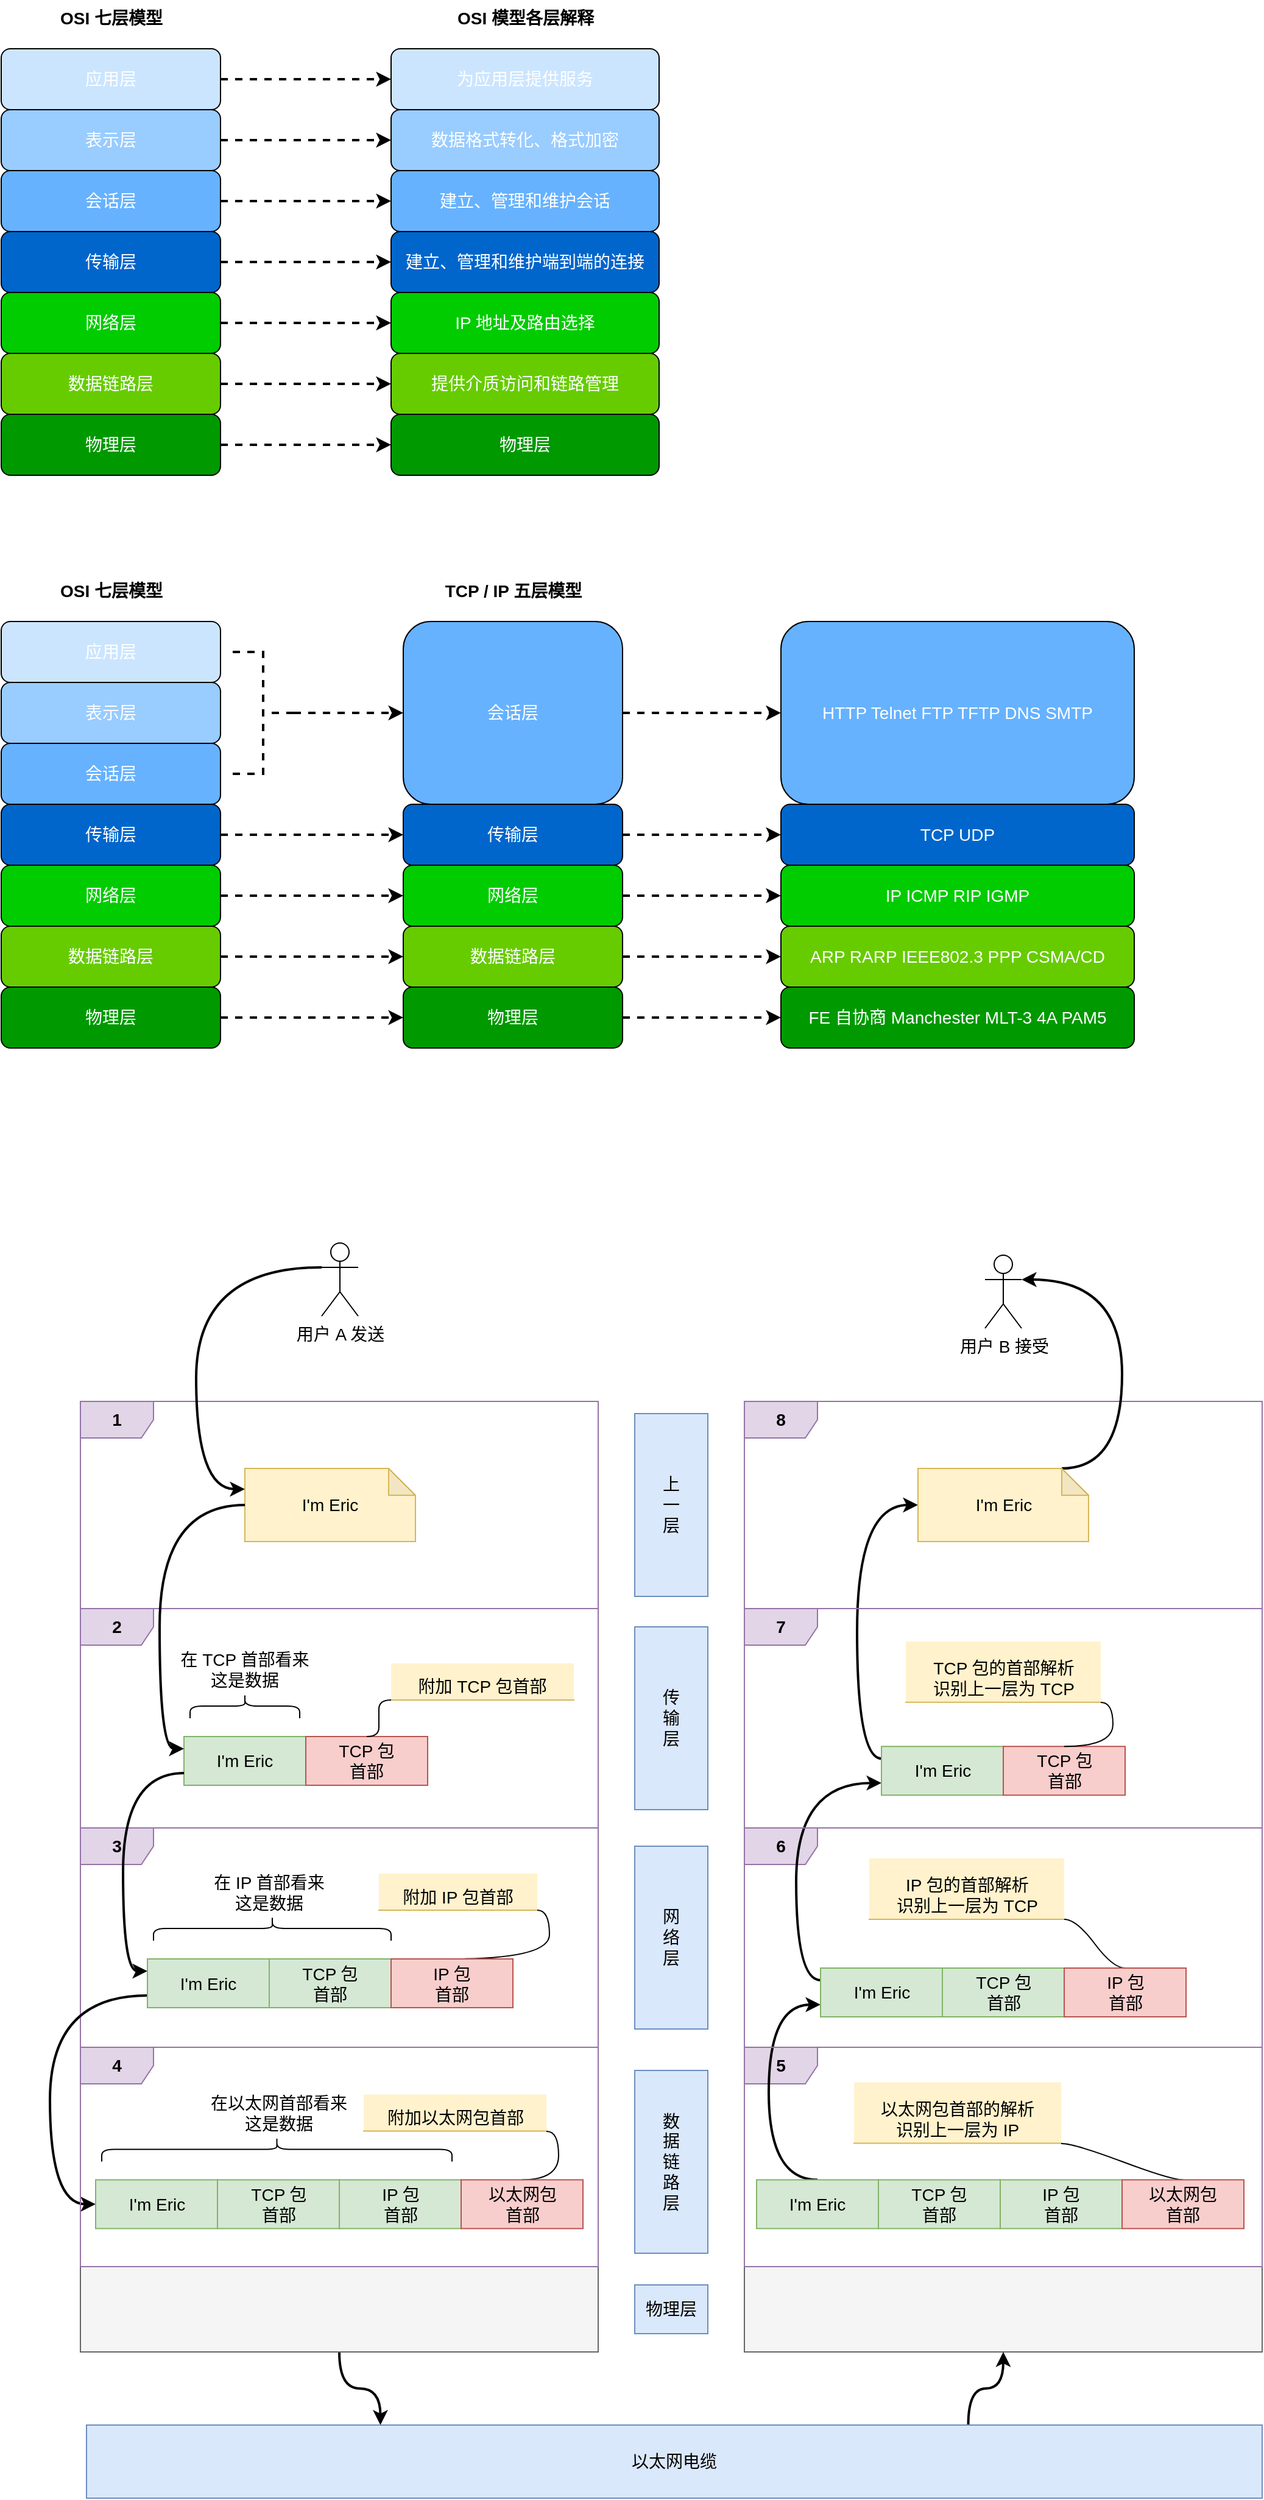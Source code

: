 <mxfile version="20.0.4" type="github">
  <diagram id="EqkMN6x5gmmCwvLWcZxL" name="Page-1">
    <mxGraphModel dx="1977" dy="1230" grid="1" gridSize="10" guides="1" tooltips="1" connect="1" arrows="1" fold="1" page="1" pageScale="1" pageWidth="827" pageHeight="1169" math="0" shadow="0">
      <root>
        <mxCell id="0" />
        <mxCell id="1" parent="0" />
        <mxCell id="gdBhO-j0hfEyFmwO9zqc-104" value="" style="rounded=0;whiteSpace=wrap;html=1;sketch=0;fontSize=14;strokeWidth=1;fillColor=#f5f5f5;fontColor=#333333;strokeColor=#666666;" vertex="1" parent="1">
          <mxGeometry x="770" y="2030" width="425" height="70" as="geometry" />
        </mxCell>
        <mxCell id="gdBhO-j0hfEyFmwO9zqc-144" style="edgeStyle=orthogonalEdgeStyle;curved=1;rounded=0;sketch=0;orthogonalLoop=1;jettySize=auto;html=1;exitX=0.5;exitY=1;exitDx=0;exitDy=0;entryX=0.25;entryY=0;entryDx=0;entryDy=0;fontSize=14;fontColor=#000000;strokeWidth=2;" edge="1" parent="1" source="gdBhO-j0hfEyFmwO9zqc-102" target="gdBhO-j0hfEyFmwO9zqc-143">
          <mxGeometry relative="1" as="geometry" />
        </mxCell>
        <mxCell id="gdBhO-j0hfEyFmwO9zqc-102" value="" style="rounded=0;whiteSpace=wrap;html=1;sketch=0;fontSize=14;strokeWidth=1;fillColor=#f5f5f5;fontColor=#333333;strokeColor=#666666;" vertex="1" parent="1">
          <mxGeometry x="225" y="2030" width="425" height="70" as="geometry" />
        </mxCell>
        <mxCell id="gdBhO-j0hfEyFmwO9zqc-49" value="" style="group;sketch=0;" vertex="1" connectable="0" parent="1">
          <mxGeometry x="160" y="170" width="540" height="390" as="geometry" />
        </mxCell>
        <mxCell id="gdBhO-j0hfEyFmwO9zqc-1" value="应用层" style="rounded=1;whiteSpace=wrap;html=1;sketch=0;fillColor=#CCE5FF;fontColor=#FFFFFF;fontSize=14;" vertex="1" parent="gdBhO-j0hfEyFmwO9zqc-49">
          <mxGeometry y="40" width="180" height="50" as="geometry" />
        </mxCell>
        <mxCell id="gdBhO-j0hfEyFmwO9zqc-2" value="表示层" style="rounded=1;whiteSpace=wrap;html=1;sketch=0;fillColor=#99CCFF;fontColor=#FFFFFF;fontSize=14;" vertex="1" parent="gdBhO-j0hfEyFmwO9zqc-49">
          <mxGeometry y="90" width="180" height="50" as="geometry" />
        </mxCell>
        <mxCell id="gdBhO-j0hfEyFmwO9zqc-3" value="会话层" style="rounded=1;whiteSpace=wrap;html=1;sketch=0;fillColor=#66B2FF;fontColor=#FFFFFF;fontSize=14;" vertex="1" parent="gdBhO-j0hfEyFmwO9zqc-49">
          <mxGeometry y="140" width="180" height="50" as="geometry" />
        </mxCell>
        <mxCell id="gdBhO-j0hfEyFmwO9zqc-4" value="传输层" style="rounded=1;whiteSpace=wrap;html=1;sketch=0;fillColor=#0066CC;fontColor=#FFFFFF;fontSize=14;" vertex="1" parent="gdBhO-j0hfEyFmwO9zqc-49">
          <mxGeometry y="190" width="180" height="50" as="geometry" />
        </mxCell>
        <mxCell id="gdBhO-j0hfEyFmwO9zqc-5" value="网络层" style="rounded=1;whiteSpace=wrap;html=1;sketch=0;fillColor=#00CC00;fontColor=#FFFFFF;fontSize=14;" vertex="1" parent="gdBhO-j0hfEyFmwO9zqc-49">
          <mxGeometry y="240" width="180" height="50" as="geometry" />
        </mxCell>
        <mxCell id="gdBhO-j0hfEyFmwO9zqc-6" value="数据链路层" style="rounded=1;whiteSpace=wrap;html=1;sketch=0;fillColor=#66CC00;fontColor=#FFFFFF;fontSize=14;" vertex="1" parent="gdBhO-j0hfEyFmwO9zqc-49">
          <mxGeometry y="290" width="180" height="50" as="geometry" />
        </mxCell>
        <mxCell id="gdBhO-j0hfEyFmwO9zqc-7" value="物理层" style="rounded=1;whiteSpace=wrap;html=1;sketch=0;fillColor=#009900;fontColor=#FFFFFF;fontSize=14;" vertex="1" parent="gdBhO-j0hfEyFmwO9zqc-49">
          <mxGeometry y="340" width="180" height="50" as="geometry" />
        </mxCell>
        <mxCell id="gdBhO-j0hfEyFmwO9zqc-8" value="为应用层提供服务" style="rounded=1;whiteSpace=wrap;html=1;sketch=0;fillColor=#CCE5FF;fontColor=#FFFFFF;fontSize=14;" vertex="1" parent="gdBhO-j0hfEyFmwO9zqc-49">
          <mxGeometry x="320" y="40" width="220" height="50" as="geometry" />
        </mxCell>
        <mxCell id="gdBhO-j0hfEyFmwO9zqc-9" style="edgeStyle=orthogonalEdgeStyle;rounded=0;orthogonalLoop=1;jettySize=auto;html=1;exitX=1;exitY=0.5;exitDx=0;exitDy=0;fontColor=#FFFFFF;fontSize=14;dashed=1;strokeWidth=2;sketch=0;" edge="1" parent="gdBhO-j0hfEyFmwO9zqc-49" source="gdBhO-j0hfEyFmwO9zqc-1" target="gdBhO-j0hfEyFmwO9zqc-8">
          <mxGeometry relative="1" as="geometry" />
        </mxCell>
        <mxCell id="gdBhO-j0hfEyFmwO9zqc-10" value="数据格式转化、格式加密" style="rounded=1;whiteSpace=wrap;html=1;sketch=0;fillColor=#99CCFF;fontColor=#FFFFFF;fontSize=14;" vertex="1" parent="gdBhO-j0hfEyFmwO9zqc-49">
          <mxGeometry x="320" y="90" width="220" height="50" as="geometry" />
        </mxCell>
        <mxCell id="gdBhO-j0hfEyFmwO9zqc-11" style="edgeStyle=orthogonalEdgeStyle;rounded=0;orthogonalLoop=1;jettySize=auto;html=1;exitX=1;exitY=0.5;exitDx=0;exitDy=0;entryX=0;entryY=0.5;entryDx=0;entryDy=0;fontColor=#FFFFFF;fontSize=14;dashed=1;strokeWidth=2;sketch=0;" edge="1" parent="gdBhO-j0hfEyFmwO9zqc-49" source="gdBhO-j0hfEyFmwO9zqc-2" target="gdBhO-j0hfEyFmwO9zqc-10">
          <mxGeometry relative="1" as="geometry" />
        </mxCell>
        <mxCell id="gdBhO-j0hfEyFmwO9zqc-12" value="建立、管理和维护会话" style="rounded=1;whiteSpace=wrap;html=1;sketch=0;fillColor=#66B2FF;fontColor=#FFFFFF;fontSize=14;" vertex="1" parent="gdBhO-j0hfEyFmwO9zqc-49">
          <mxGeometry x="320" y="140" width="220" height="50" as="geometry" />
        </mxCell>
        <mxCell id="gdBhO-j0hfEyFmwO9zqc-13" style="edgeStyle=orthogonalEdgeStyle;rounded=0;orthogonalLoop=1;jettySize=auto;html=1;exitX=1;exitY=0.5;exitDx=0;exitDy=0;fontColor=#FFFFFF;fontSize=14;dashed=1;strokeWidth=2;sketch=0;" edge="1" parent="gdBhO-j0hfEyFmwO9zqc-49" source="gdBhO-j0hfEyFmwO9zqc-3" target="gdBhO-j0hfEyFmwO9zqc-12">
          <mxGeometry relative="1" as="geometry" />
        </mxCell>
        <mxCell id="gdBhO-j0hfEyFmwO9zqc-16" value="建立、管理和维护端到端的连接" style="rounded=1;whiteSpace=wrap;html=1;sketch=0;fillColor=#0066CC;fontColor=#FFFFFF;fontSize=14;" vertex="1" parent="gdBhO-j0hfEyFmwO9zqc-49">
          <mxGeometry x="320" y="190" width="220" height="50" as="geometry" />
        </mxCell>
        <mxCell id="gdBhO-j0hfEyFmwO9zqc-17" style="edgeStyle=orthogonalEdgeStyle;rounded=0;orthogonalLoop=1;jettySize=auto;html=1;exitX=1;exitY=0.5;exitDx=0;exitDy=0;fontColor=#FFFFFF;fontSize=14;dashed=1;strokeWidth=2;sketch=0;" edge="1" parent="gdBhO-j0hfEyFmwO9zqc-49" source="gdBhO-j0hfEyFmwO9zqc-4" target="gdBhO-j0hfEyFmwO9zqc-16">
          <mxGeometry relative="1" as="geometry" />
        </mxCell>
        <mxCell id="gdBhO-j0hfEyFmwO9zqc-18" value="IP 地址及路由选择" style="rounded=1;whiteSpace=wrap;html=1;sketch=0;fillColor=#00CC00;fontColor=#FFFFFF;fontSize=14;" vertex="1" parent="gdBhO-j0hfEyFmwO9zqc-49">
          <mxGeometry x="320" y="240" width="220" height="50" as="geometry" />
        </mxCell>
        <mxCell id="gdBhO-j0hfEyFmwO9zqc-19" style="edgeStyle=orthogonalEdgeStyle;rounded=0;orthogonalLoop=1;jettySize=auto;html=1;exitX=1;exitY=0.5;exitDx=0;exitDy=0;fontSize=14;fontColor=#FFFFFF;dashed=1;strokeWidth=2;sketch=0;" edge="1" parent="gdBhO-j0hfEyFmwO9zqc-49" source="gdBhO-j0hfEyFmwO9zqc-5" target="gdBhO-j0hfEyFmwO9zqc-18">
          <mxGeometry relative="1" as="geometry" />
        </mxCell>
        <mxCell id="gdBhO-j0hfEyFmwO9zqc-20" value="提供介质访问和链路管理" style="rounded=1;whiteSpace=wrap;html=1;sketch=0;fillColor=#66CC00;fontColor=#FFFFFF;fontSize=14;" vertex="1" parent="gdBhO-j0hfEyFmwO9zqc-49">
          <mxGeometry x="320" y="290" width="220" height="50" as="geometry" />
        </mxCell>
        <mxCell id="gdBhO-j0hfEyFmwO9zqc-21" style="edgeStyle=orthogonalEdgeStyle;rounded=0;orthogonalLoop=1;jettySize=auto;html=1;exitX=1;exitY=0.5;exitDx=0;exitDy=0;entryX=0;entryY=0.5;entryDx=0;entryDy=0;fontSize=14;fontColor=#FFFFFF;dashed=1;strokeWidth=2;sketch=0;" edge="1" parent="gdBhO-j0hfEyFmwO9zqc-49" source="gdBhO-j0hfEyFmwO9zqc-6" target="gdBhO-j0hfEyFmwO9zqc-20">
          <mxGeometry relative="1" as="geometry" />
        </mxCell>
        <mxCell id="gdBhO-j0hfEyFmwO9zqc-22" value="物理层" style="rounded=1;whiteSpace=wrap;html=1;sketch=0;fillColor=#009900;fontColor=#FFFFFF;fontSize=14;" vertex="1" parent="gdBhO-j0hfEyFmwO9zqc-49">
          <mxGeometry x="320" y="340" width="220" height="50" as="geometry" />
        </mxCell>
        <mxCell id="gdBhO-j0hfEyFmwO9zqc-23" style="edgeStyle=orthogonalEdgeStyle;rounded=0;orthogonalLoop=1;jettySize=auto;html=1;exitX=1;exitY=0.5;exitDx=0;exitDy=0;fontSize=14;fontColor=#FFFFFF;dashed=1;strokeWidth=2;sketch=0;" edge="1" parent="gdBhO-j0hfEyFmwO9zqc-49" source="gdBhO-j0hfEyFmwO9zqc-7" target="gdBhO-j0hfEyFmwO9zqc-22">
          <mxGeometry relative="1" as="geometry" />
        </mxCell>
        <mxCell id="gdBhO-j0hfEyFmwO9zqc-24" value="&lt;font color=&quot;#000000&quot;&gt;OSI 七层模型&lt;/font&gt;" style="text;html=1;strokeColor=none;fillColor=none;align=center;verticalAlign=middle;whiteSpace=wrap;rounded=0;sketch=0;fontSize=14;fontColor=#FFFFFF;fontStyle=1" vertex="1" parent="gdBhO-j0hfEyFmwO9zqc-49">
          <mxGeometry x="37.5" width="105" height="30" as="geometry" />
        </mxCell>
        <mxCell id="gdBhO-j0hfEyFmwO9zqc-25" value="&lt;font color=&quot;#000000&quot;&gt;OSI 模型各层解释&lt;/font&gt;" style="text;html=1;strokeColor=none;fillColor=none;align=center;verticalAlign=middle;whiteSpace=wrap;rounded=0;sketch=0;fontSize=14;fontColor=#FFFFFF;fontStyle=1" vertex="1" parent="gdBhO-j0hfEyFmwO9zqc-49">
          <mxGeometry x="362.5" width="135" height="30" as="geometry" />
        </mxCell>
        <mxCell id="gdBhO-j0hfEyFmwO9zqc-60" value="" style="group" vertex="1" connectable="0" parent="1">
          <mxGeometry x="160" y="640" width="930" height="390" as="geometry" />
        </mxCell>
        <mxCell id="gdBhO-j0hfEyFmwO9zqc-26" value="应用层" style="rounded=1;whiteSpace=wrap;html=1;sketch=0;fillColor=#CCE5FF;fontColor=#FFFFFF;fontSize=14;" vertex="1" parent="gdBhO-j0hfEyFmwO9zqc-60">
          <mxGeometry y="40" width="180" height="50" as="geometry" />
        </mxCell>
        <mxCell id="gdBhO-j0hfEyFmwO9zqc-27" value="表示层" style="rounded=1;whiteSpace=wrap;html=1;sketch=0;fillColor=#99CCFF;fontColor=#FFFFFF;fontSize=14;" vertex="1" parent="gdBhO-j0hfEyFmwO9zqc-60">
          <mxGeometry y="90" width="180" height="50" as="geometry" />
        </mxCell>
        <mxCell id="gdBhO-j0hfEyFmwO9zqc-28" value="会话层" style="rounded=1;whiteSpace=wrap;html=1;sketch=0;fillColor=#66B2FF;fontColor=#FFFFFF;fontSize=14;" vertex="1" parent="gdBhO-j0hfEyFmwO9zqc-60">
          <mxGeometry y="140" width="180" height="50" as="geometry" />
        </mxCell>
        <mxCell id="gdBhO-j0hfEyFmwO9zqc-29" value="传输层" style="rounded=1;whiteSpace=wrap;html=1;sketch=0;fillColor=#0066CC;fontColor=#FFFFFF;fontSize=14;" vertex="1" parent="gdBhO-j0hfEyFmwO9zqc-60">
          <mxGeometry y="190" width="180" height="50" as="geometry" />
        </mxCell>
        <mxCell id="gdBhO-j0hfEyFmwO9zqc-30" value="网络层" style="rounded=1;whiteSpace=wrap;html=1;sketch=0;fillColor=#00CC00;fontColor=#FFFFFF;fontSize=14;" vertex="1" parent="gdBhO-j0hfEyFmwO9zqc-60">
          <mxGeometry y="240" width="180" height="50" as="geometry" />
        </mxCell>
        <mxCell id="gdBhO-j0hfEyFmwO9zqc-31" value="数据链路层" style="rounded=1;whiteSpace=wrap;html=1;sketch=0;fillColor=#66CC00;fontColor=#FFFFFF;fontSize=14;" vertex="1" parent="gdBhO-j0hfEyFmwO9zqc-60">
          <mxGeometry y="290" width="180" height="50" as="geometry" />
        </mxCell>
        <mxCell id="gdBhO-j0hfEyFmwO9zqc-32" value="物理层" style="rounded=1;whiteSpace=wrap;html=1;sketch=0;fillColor=#009900;fontColor=#FFFFFF;fontSize=14;" vertex="1" parent="gdBhO-j0hfEyFmwO9zqc-60">
          <mxGeometry y="340" width="180" height="50" as="geometry" />
        </mxCell>
        <mxCell id="gdBhO-j0hfEyFmwO9zqc-33" value="&lt;span style=&quot;color: rgb(0, 0, 0);&quot;&gt;OSI 七层模型&lt;/span&gt;" style="text;html=1;strokeColor=none;fillColor=none;align=center;verticalAlign=middle;whiteSpace=wrap;rounded=0;sketch=0;fontSize=14;fontColor=#FFFFFF;fontStyle=1" vertex="1" parent="gdBhO-j0hfEyFmwO9zqc-60">
          <mxGeometry x="37.5" width="105" height="30" as="geometry" />
        </mxCell>
        <mxCell id="gdBhO-j0hfEyFmwO9zqc-36" value="会话层" style="rounded=1;whiteSpace=wrap;html=1;sketch=0;fillColor=#66B2FF;fontColor=#FFFFFF;fontSize=14;" vertex="1" parent="gdBhO-j0hfEyFmwO9zqc-60">
          <mxGeometry x="330" y="40" width="180" height="150" as="geometry" />
        </mxCell>
        <mxCell id="gdBhO-j0hfEyFmwO9zqc-37" value="传输层" style="rounded=1;whiteSpace=wrap;html=1;sketch=0;fillColor=#0066CC;fontColor=#FFFFFF;fontSize=14;" vertex="1" parent="gdBhO-j0hfEyFmwO9zqc-60">
          <mxGeometry x="330" y="190" width="180" height="50" as="geometry" />
        </mxCell>
        <mxCell id="gdBhO-j0hfEyFmwO9zqc-44" style="edgeStyle=orthogonalEdgeStyle;rounded=0;orthogonalLoop=1;jettySize=auto;html=1;exitX=1;exitY=0.5;exitDx=0;exitDy=0;dashed=1;fontSize=14;fontColor=#000000;strokeWidth=2;" edge="1" parent="gdBhO-j0hfEyFmwO9zqc-60" source="gdBhO-j0hfEyFmwO9zqc-29" target="gdBhO-j0hfEyFmwO9zqc-37">
          <mxGeometry relative="1" as="geometry" />
        </mxCell>
        <mxCell id="gdBhO-j0hfEyFmwO9zqc-38" value="网络层" style="rounded=1;whiteSpace=wrap;html=1;sketch=0;fillColor=#00CC00;fontColor=#FFFFFF;fontSize=14;" vertex="1" parent="gdBhO-j0hfEyFmwO9zqc-60">
          <mxGeometry x="330" y="240" width="180" height="50" as="geometry" />
        </mxCell>
        <mxCell id="gdBhO-j0hfEyFmwO9zqc-43" style="edgeStyle=orthogonalEdgeStyle;rounded=0;orthogonalLoop=1;jettySize=auto;html=1;exitX=1;exitY=0.5;exitDx=0;exitDy=0;entryX=0;entryY=0.5;entryDx=0;entryDy=0;dashed=1;fontSize=14;fontColor=#000000;strokeWidth=2;" edge="1" parent="gdBhO-j0hfEyFmwO9zqc-60" source="gdBhO-j0hfEyFmwO9zqc-30" target="gdBhO-j0hfEyFmwO9zqc-38">
          <mxGeometry relative="1" as="geometry" />
        </mxCell>
        <mxCell id="gdBhO-j0hfEyFmwO9zqc-39" value="数据链路层" style="rounded=1;whiteSpace=wrap;html=1;sketch=0;fillColor=#66CC00;fontColor=#FFFFFF;fontSize=14;" vertex="1" parent="gdBhO-j0hfEyFmwO9zqc-60">
          <mxGeometry x="330" y="290" width="180" height="50" as="geometry" />
        </mxCell>
        <mxCell id="gdBhO-j0hfEyFmwO9zqc-42" style="edgeStyle=orthogonalEdgeStyle;rounded=0;orthogonalLoop=1;jettySize=auto;html=1;exitX=1;exitY=0.5;exitDx=0;exitDy=0;entryX=0;entryY=0.5;entryDx=0;entryDy=0;dashed=1;fontSize=14;fontColor=#000000;strokeWidth=2;" edge="1" parent="gdBhO-j0hfEyFmwO9zqc-60" source="gdBhO-j0hfEyFmwO9zqc-31" target="gdBhO-j0hfEyFmwO9zqc-39">
          <mxGeometry relative="1" as="geometry" />
        </mxCell>
        <mxCell id="gdBhO-j0hfEyFmwO9zqc-40" value="物理层" style="rounded=1;whiteSpace=wrap;html=1;sketch=0;fillColor=#009900;fontColor=#FFFFFF;fontSize=14;" vertex="1" parent="gdBhO-j0hfEyFmwO9zqc-60">
          <mxGeometry x="330" y="340" width="180" height="50" as="geometry" />
        </mxCell>
        <mxCell id="gdBhO-j0hfEyFmwO9zqc-41" style="edgeStyle=orthogonalEdgeStyle;rounded=0;orthogonalLoop=1;jettySize=auto;html=1;exitX=1;exitY=0.5;exitDx=0;exitDy=0;entryX=0;entryY=0.5;entryDx=0;entryDy=0;dashed=1;fontSize=14;fontColor=#000000;strokeWidth=2;" edge="1" parent="gdBhO-j0hfEyFmwO9zqc-60" source="gdBhO-j0hfEyFmwO9zqc-32" target="gdBhO-j0hfEyFmwO9zqc-40">
          <mxGeometry relative="1" as="geometry" />
        </mxCell>
        <mxCell id="gdBhO-j0hfEyFmwO9zqc-46" style="edgeStyle=orthogonalEdgeStyle;rounded=0;orthogonalLoop=1;jettySize=auto;html=1;exitX=0;exitY=0.5;exitDx=0;exitDy=0;exitPerimeter=0;entryX=0;entryY=0.5;entryDx=0;entryDy=0;dashed=1;fontSize=14;fontColor=#000000;strokeWidth=2;" edge="1" parent="gdBhO-j0hfEyFmwO9zqc-60" source="gdBhO-j0hfEyFmwO9zqc-45" target="gdBhO-j0hfEyFmwO9zqc-36">
          <mxGeometry relative="1" as="geometry" />
        </mxCell>
        <mxCell id="gdBhO-j0hfEyFmwO9zqc-45" value="" style="strokeWidth=2;html=1;shape=mxgraph.flowchart.annotation_2;align=left;labelPosition=right;pointerEvents=1;sketch=0;fontSize=14;fontColor=#000000;fillColor=#80FF00;rotation=-180;dashed=1;" vertex="1" parent="gdBhO-j0hfEyFmwO9zqc-60">
          <mxGeometry x="190" y="65" width="50" height="100" as="geometry" />
        </mxCell>
        <mxCell id="gdBhO-j0hfEyFmwO9zqc-48" value="&lt;span style=&quot;color: rgb(0, 0, 0);&quot;&gt;TCP / IP 五层模型&lt;/span&gt;" style="text;html=1;strokeColor=none;fillColor=none;align=center;verticalAlign=middle;whiteSpace=wrap;rounded=0;sketch=0;fontSize=14;fontColor=#FFFFFF;fontStyle=1" vertex="1" parent="gdBhO-j0hfEyFmwO9zqc-60">
          <mxGeometry x="353.75" width="132.5" height="30" as="geometry" />
        </mxCell>
        <mxCell id="gdBhO-j0hfEyFmwO9zqc-50" value="FE 自协商 Manchester MLT-3 4A PAM5" style="rounded=1;whiteSpace=wrap;html=1;sketch=0;fillColor=#009900;fontColor=#FFFFFF;fontSize=14;" vertex="1" parent="gdBhO-j0hfEyFmwO9zqc-60">
          <mxGeometry x="640" y="340" width="290" height="50" as="geometry" />
        </mxCell>
        <mxCell id="gdBhO-j0hfEyFmwO9zqc-51" style="edgeStyle=orthogonalEdgeStyle;rounded=0;orthogonalLoop=1;jettySize=auto;html=1;exitX=1;exitY=0.5;exitDx=0;exitDy=0;entryX=0;entryY=0.5;entryDx=0;entryDy=0;dashed=1;fontSize=14;fontColor=#000000;strokeWidth=2;" edge="1" parent="gdBhO-j0hfEyFmwO9zqc-60" source="gdBhO-j0hfEyFmwO9zqc-40" target="gdBhO-j0hfEyFmwO9zqc-50">
          <mxGeometry relative="1" as="geometry" />
        </mxCell>
        <mxCell id="gdBhO-j0hfEyFmwO9zqc-52" value="ARP RARP IEEE802.3 PPP CSMA/CD" style="rounded=1;whiteSpace=wrap;html=1;sketch=0;fillColor=#66CC00;fontColor=#FFFFFF;fontSize=14;" vertex="1" parent="gdBhO-j0hfEyFmwO9zqc-60">
          <mxGeometry x="640" y="290" width="290" height="50" as="geometry" />
        </mxCell>
        <mxCell id="gdBhO-j0hfEyFmwO9zqc-53" style="edgeStyle=orthogonalEdgeStyle;rounded=0;orthogonalLoop=1;jettySize=auto;html=1;exitX=1;exitY=0.5;exitDx=0;exitDy=0;entryX=0;entryY=0.5;entryDx=0;entryDy=0;dashed=1;fontSize=14;fontColor=#000000;strokeWidth=2;" edge="1" parent="gdBhO-j0hfEyFmwO9zqc-60" source="gdBhO-j0hfEyFmwO9zqc-39" target="gdBhO-j0hfEyFmwO9zqc-52">
          <mxGeometry relative="1" as="geometry" />
        </mxCell>
        <mxCell id="gdBhO-j0hfEyFmwO9zqc-54" value="IP ICMP RIP IGMP" style="rounded=1;whiteSpace=wrap;html=1;sketch=0;fillColor=#00CC00;fontColor=#FFFFFF;fontSize=14;" vertex="1" parent="gdBhO-j0hfEyFmwO9zqc-60">
          <mxGeometry x="640" y="240" width="290" height="50" as="geometry" />
        </mxCell>
        <mxCell id="gdBhO-j0hfEyFmwO9zqc-59" style="edgeStyle=orthogonalEdgeStyle;rounded=0;orthogonalLoop=1;jettySize=auto;html=1;exitX=1;exitY=0.5;exitDx=0;exitDy=0;dashed=1;fontSize=14;fontColor=#000000;strokeWidth=2;" edge="1" parent="gdBhO-j0hfEyFmwO9zqc-60" source="gdBhO-j0hfEyFmwO9zqc-38" target="gdBhO-j0hfEyFmwO9zqc-54">
          <mxGeometry relative="1" as="geometry" />
        </mxCell>
        <mxCell id="gdBhO-j0hfEyFmwO9zqc-55" value="TCP UDP" style="rounded=1;whiteSpace=wrap;html=1;sketch=0;fillColor=#0066CC;fontColor=#FFFFFF;fontSize=14;" vertex="1" parent="gdBhO-j0hfEyFmwO9zqc-60">
          <mxGeometry x="640" y="190" width="290" height="50" as="geometry" />
        </mxCell>
        <mxCell id="gdBhO-j0hfEyFmwO9zqc-58" style="edgeStyle=orthogonalEdgeStyle;rounded=0;orthogonalLoop=1;jettySize=auto;html=1;exitX=1;exitY=0.5;exitDx=0;exitDy=0;dashed=1;fontSize=14;fontColor=#000000;strokeWidth=2;" edge="1" parent="gdBhO-j0hfEyFmwO9zqc-60" source="gdBhO-j0hfEyFmwO9zqc-37" target="gdBhO-j0hfEyFmwO9zqc-55">
          <mxGeometry relative="1" as="geometry" />
        </mxCell>
        <mxCell id="gdBhO-j0hfEyFmwO9zqc-56" value="HTTP Telnet FTP TFTP DNS SMTP" style="rounded=1;whiteSpace=wrap;html=1;sketch=0;fillColor=#66B2FF;fontColor=#FFFFFF;fontSize=14;" vertex="1" parent="gdBhO-j0hfEyFmwO9zqc-60">
          <mxGeometry x="640" y="40" width="290" height="150" as="geometry" />
        </mxCell>
        <mxCell id="gdBhO-j0hfEyFmwO9zqc-57" style="edgeStyle=orthogonalEdgeStyle;rounded=0;orthogonalLoop=1;jettySize=auto;html=1;exitX=1;exitY=0.5;exitDx=0;exitDy=0;dashed=1;fontSize=14;fontColor=#000000;strokeWidth=2;" edge="1" parent="gdBhO-j0hfEyFmwO9zqc-60" source="gdBhO-j0hfEyFmwO9zqc-36" target="gdBhO-j0hfEyFmwO9zqc-56">
          <mxGeometry relative="1" as="geometry" />
        </mxCell>
        <mxCell id="gdBhO-j0hfEyFmwO9zqc-61" value="1" style="shape=umlFrame;whiteSpace=wrap;html=1;shadow=0;labelBackgroundColor=none;fontSize=14;fillColor=#e1d5e7;sketch=0;strokeWidth=1;strokeColor=#9673a6;fontStyle=1" vertex="1" parent="1">
          <mxGeometry x="225" y="1320" width="425" height="170" as="geometry" />
        </mxCell>
        <mxCell id="gdBhO-j0hfEyFmwO9zqc-63" value="I&#39;m Eric" style="shape=note;whiteSpace=wrap;html=1;backgroundOutline=1;darkOpacity=0.05;sketch=0;fontSize=14;strokeWidth=1;fillColor=#fff2cc;strokeColor=#d6b656;size=22;" vertex="1" parent="1">
          <mxGeometry x="360" y="1375" width="140" height="60" as="geometry" />
        </mxCell>
        <mxCell id="gdBhO-j0hfEyFmwO9zqc-64" value="2" style="shape=umlFrame;whiteSpace=wrap;html=1;shadow=0;labelBackgroundColor=none;fontSize=14;fillColor=#e1d5e7;sketch=0;strokeWidth=1;strokeColor=#9673a6;fontStyle=1" vertex="1" parent="1">
          <mxGeometry x="225" y="1490" width="425" height="180" as="geometry" />
        </mxCell>
        <mxCell id="gdBhO-j0hfEyFmwO9zqc-66" value="I&#39;m Eric" style="rounded=0;whiteSpace=wrap;html=1;sketch=0;fontSize=14;strokeWidth=1;fillColor=#d5e8d4;strokeColor=#82b366;" vertex="1" parent="1">
          <mxGeometry x="310" y="1595" width="100" height="40" as="geometry" />
        </mxCell>
        <mxCell id="gdBhO-j0hfEyFmwO9zqc-67" value="TCP 包&lt;br&gt;首部" style="rounded=0;whiteSpace=wrap;html=1;sketch=0;fontSize=14;strokeWidth=1;fillColor=#f8cecc;strokeColor=#b85450;" vertex="1" parent="1">
          <mxGeometry x="410" y="1595" width="100" height="40" as="geometry" />
        </mxCell>
        <mxCell id="gdBhO-j0hfEyFmwO9zqc-68" value="" style="shape=curlyBracket;whiteSpace=wrap;html=1;rounded=1;sketch=0;fontSize=14;fontColor=#000000;strokeWidth=1;fillColor=#00CC00;rotation=90;" vertex="1" parent="1">
          <mxGeometry x="350" y="1525" width="20" height="90" as="geometry" />
        </mxCell>
        <mxCell id="gdBhO-j0hfEyFmwO9zqc-69" value="在 TCP 首部看来&lt;br&gt;这是数据" style="text;html=1;strokeColor=none;fillColor=none;align=center;verticalAlign=middle;whiteSpace=wrap;rounded=0;sketch=0;fontSize=14;fontColor=#000000;" vertex="1" parent="1">
          <mxGeometry x="300" y="1525" width="120" height="30" as="geometry" />
        </mxCell>
        <mxCell id="gdBhO-j0hfEyFmwO9zqc-71" value="附加 TCP 包首部" style="whiteSpace=wrap;html=1;shape=partialRectangle;top=0;left=0;bottom=1;right=0;points=[[0,1],[1,1]];fillColor=#fff2cc;align=center;verticalAlign=bottom;routingCenterY=0.5;snapToPoint=1;recursiveResize=0;autosize=1;treeFolding=1;treeMoving=1;newEdgeStyle={&quot;edgeStyle&quot;:&quot;entityRelationEdgeStyle&quot;,&quot;startArrow&quot;:&quot;none&quot;,&quot;endArrow&quot;:&quot;none&quot;,&quot;segment&quot;:10,&quot;curved&quot;:1};sketch=0;fontSize=14;strokeWidth=1;strokeColor=#d6b656;" vertex="1" parent="1">
          <mxGeometry x="480" y="1535" width="150" height="30" as="geometry" />
        </mxCell>
        <mxCell id="gdBhO-j0hfEyFmwO9zqc-72" value="" style="edgeStyle=entityRelationEdgeStyle;startArrow=none;endArrow=none;segment=10;curved=1;rounded=0;fontColor=#000000;sketch=0;fontSize=14;strokeWidth=1;exitX=0.5;exitY=0;exitDx=0;exitDy=0;" edge="1" target="gdBhO-j0hfEyFmwO9zqc-71" parent="1" source="gdBhO-j0hfEyFmwO9zqc-67">
          <mxGeometry relative="1" as="geometry">
            <mxPoint x="480" y="1560" as="sourcePoint" />
          </mxGeometry>
        </mxCell>
        <mxCell id="gdBhO-j0hfEyFmwO9zqc-79" value="3" style="shape=umlFrame;whiteSpace=wrap;html=1;shadow=0;labelBackgroundColor=none;fontSize=14;fillColor=#e1d5e7;sketch=0;strokeWidth=1;strokeColor=#9673a6;fontStyle=1" vertex="1" parent="1">
          <mxGeometry x="225" y="1670" width="425" height="180" as="geometry" />
        </mxCell>
        <mxCell id="gdBhO-j0hfEyFmwO9zqc-135" style="edgeStyle=orthogonalEdgeStyle;curved=1;rounded=0;sketch=0;orthogonalLoop=1;jettySize=auto;html=1;exitX=0;exitY=0.75;exitDx=0;exitDy=0;entryX=0;entryY=0.5;entryDx=0;entryDy=0;fontSize=14;fontColor=#000000;strokeWidth=2;" edge="1" parent="1" source="gdBhO-j0hfEyFmwO9zqc-81" target="gdBhO-j0hfEyFmwO9zqc-90">
          <mxGeometry relative="1" as="geometry">
            <Array as="points">
              <mxPoint x="200" y="1808" />
              <mxPoint x="200" y="1979" />
            </Array>
          </mxGeometry>
        </mxCell>
        <mxCell id="gdBhO-j0hfEyFmwO9zqc-81" value="I&#39;m Eric" style="rounded=0;whiteSpace=wrap;html=1;sketch=0;fontSize=14;strokeWidth=1;fillColor=#d5e8d4;strokeColor=#82b366;" vertex="1" parent="1">
          <mxGeometry x="280" y="1777.5" width="100" height="40" as="geometry" />
        </mxCell>
        <mxCell id="gdBhO-j0hfEyFmwO9zqc-82" value="TCP 包&lt;br&gt;首部" style="rounded=0;whiteSpace=wrap;html=1;sketch=0;fontSize=14;strokeWidth=1;fillColor=#d5e8d4;strokeColor=#82b366;" vertex="1" parent="1">
          <mxGeometry x="380" y="1777.5" width="100" height="40" as="geometry" />
        </mxCell>
        <mxCell id="gdBhO-j0hfEyFmwO9zqc-83" value="" style="shape=curlyBracket;whiteSpace=wrap;html=1;rounded=1;sketch=0;fontSize=14;fontColor=#000000;strokeWidth=1;fillColor=#00CC00;rotation=90;" vertex="1" parent="1">
          <mxGeometry x="372.5" y="1655" width="20" height="195" as="geometry" />
        </mxCell>
        <mxCell id="gdBhO-j0hfEyFmwO9zqc-84" value="在 IP 首部看来&lt;br&gt;这是数据" style="text;html=1;strokeColor=none;fillColor=none;align=center;verticalAlign=middle;whiteSpace=wrap;rounded=0;sketch=0;fontSize=14;fontColor=#000000;" vertex="1" parent="1">
          <mxGeometry x="320" y="1707.5" width="120" height="30" as="geometry" />
        </mxCell>
        <mxCell id="gdBhO-j0hfEyFmwO9zqc-85" value="附加 IP 包首部" style="whiteSpace=wrap;html=1;shape=partialRectangle;top=0;left=0;bottom=1;right=0;points=[[0,1],[1,1]];fillColor=#fff2cc;align=center;verticalAlign=bottom;routingCenterY=0.5;snapToPoint=1;recursiveResize=0;autosize=1;treeFolding=1;treeMoving=1;newEdgeStyle={&quot;edgeStyle&quot;:&quot;entityRelationEdgeStyle&quot;,&quot;startArrow&quot;:&quot;none&quot;,&quot;endArrow&quot;:&quot;none&quot;,&quot;segment&quot;:10,&quot;curved&quot;:1};sketch=0;fontSize=14;strokeWidth=1;strokeColor=#d6b656;" vertex="1" parent="1">
          <mxGeometry x="470" y="1707.5" width="130" height="30" as="geometry" />
        </mxCell>
        <mxCell id="gdBhO-j0hfEyFmwO9zqc-86" value="" style="edgeStyle=entityRelationEdgeStyle;startArrow=none;endArrow=none;segment=10;curved=1;rounded=0;fontColor=#000000;sketch=0;fontSize=14;strokeWidth=1;exitX=0.5;exitY=0;exitDx=0;exitDy=0;" edge="1" parent="1" source="gdBhO-j0hfEyFmwO9zqc-87" target="gdBhO-j0hfEyFmwO9zqc-85">
          <mxGeometry relative="1" as="geometry">
            <mxPoint x="450" y="1742.5" as="sourcePoint" />
          </mxGeometry>
        </mxCell>
        <mxCell id="gdBhO-j0hfEyFmwO9zqc-87" value="IP 包&lt;br&gt;首部" style="rounded=0;whiteSpace=wrap;html=1;sketch=0;fontSize=14;strokeWidth=1;fillColor=#f8cecc;strokeColor=#b85450;" vertex="1" parent="1">
          <mxGeometry x="480" y="1777.5" width="100" height="40" as="geometry" />
        </mxCell>
        <mxCell id="gdBhO-j0hfEyFmwO9zqc-90" value="I&#39;m Eric" style="rounded=0;whiteSpace=wrap;html=1;sketch=0;fontSize=14;strokeWidth=1;fillColor=#d5e8d4;strokeColor=#82b366;" vertex="1" parent="1">
          <mxGeometry x="237.5" y="1958.75" width="100" height="40" as="geometry" />
        </mxCell>
        <mxCell id="gdBhO-j0hfEyFmwO9zqc-91" value="TCP 包&lt;br&gt;首部" style="rounded=0;whiteSpace=wrap;html=1;sketch=0;fontSize=14;strokeWidth=1;fillColor=#d5e8d4;strokeColor=#82b366;" vertex="1" parent="1">
          <mxGeometry x="337.5" y="1958.75" width="100" height="40" as="geometry" />
        </mxCell>
        <mxCell id="gdBhO-j0hfEyFmwO9zqc-92" value="" style="shape=curlyBracket;whiteSpace=wrap;html=1;rounded=1;sketch=0;fontSize=14;fontColor=#000000;strokeWidth=1;fillColor=#00CC00;rotation=90;" vertex="1" parent="1">
          <mxGeometry x="376.25" y="1790" width="20" height="287.5" as="geometry" />
        </mxCell>
        <mxCell id="gdBhO-j0hfEyFmwO9zqc-93" value="在以太网首部看来&lt;br&gt;这是数据" style="text;html=1;strokeColor=none;fillColor=none;align=center;verticalAlign=middle;whiteSpace=wrap;rounded=0;sketch=0;fontSize=14;fontColor=#000000;" vertex="1" parent="1">
          <mxGeometry x="327.5" y="1888.75" width="120" height="30" as="geometry" />
        </mxCell>
        <mxCell id="gdBhO-j0hfEyFmwO9zqc-94" value="附加以太网包首部" style="whiteSpace=wrap;html=1;shape=partialRectangle;top=0;left=0;bottom=1;right=0;points=[[0,1],[1,1]];fillColor=#fff2cc;align=center;verticalAlign=bottom;routingCenterY=0.5;snapToPoint=1;recursiveResize=0;autosize=1;treeFolding=1;treeMoving=1;newEdgeStyle={&quot;edgeStyle&quot;:&quot;entityRelationEdgeStyle&quot;,&quot;startArrow&quot;:&quot;none&quot;,&quot;endArrow&quot;:&quot;none&quot;,&quot;segment&quot;:10,&quot;curved&quot;:1};sketch=0;fontSize=14;strokeWidth=1;strokeColor=#d6b656;" vertex="1" parent="1">
          <mxGeometry x="457.5" y="1888.75" width="150" height="30" as="geometry" />
        </mxCell>
        <mxCell id="gdBhO-j0hfEyFmwO9zqc-95" value="" style="edgeStyle=entityRelationEdgeStyle;startArrow=none;endArrow=none;segment=10;curved=1;rounded=0;fontColor=#000000;sketch=0;fontSize=14;strokeWidth=1;exitX=0.5;exitY=0;exitDx=0;exitDy=0;" edge="1" parent="1" source="gdBhO-j0hfEyFmwO9zqc-97" target="gdBhO-j0hfEyFmwO9zqc-94">
          <mxGeometry relative="1" as="geometry">
            <mxPoint x="407.5" y="1923.75" as="sourcePoint" />
          </mxGeometry>
        </mxCell>
        <mxCell id="gdBhO-j0hfEyFmwO9zqc-96" value="IP 包&lt;br&gt;首部" style="rounded=0;whiteSpace=wrap;html=1;sketch=0;fontSize=14;strokeWidth=1;fillColor=#d5e8d4;strokeColor=#82b366;" vertex="1" parent="1">
          <mxGeometry x="437.5" y="1958.75" width="100" height="40" as="geometry" />
        </mxCell>
        <mxCell id="gdBhO-j0hfEyFmwO9zqc-97" value="以太网包&lt;br&gt;首部" style="rounded=0;whiteSpace=wrap;html=1;sketch=0;fontSize=14;strokeWidth=1;fillColor=#f8cecc;strokeColor=#b85450;" vertex="1" parent="1">
          <mxGeometry x="537.5" y="1958.75" width="100" height="40" as="geometry" />
        </mxCell>
        <mxCell id="gdBhO-j0hfEyFmwO9zqc-98" value="上&lt;br&gt;一&lt;br&gt;层" style="rounded=0;whiteSpace=wrap;html=1;sketch=0;fontSize=14;strokeWidth=1;fillColor=#dae8fc;strokeColor=#6c8ebf;" vertex="1" parent="1">
          <mxGeometry x="680" y="1330" width="60" height="150" as="geometry" />
        </mxCell>
        <mxCell id="gdBhO-j0hfEyFmwO9zqc-99" value="传&lt;br&gt;输&lt;br&gt;层" style="rounded=0;whiteSpace=wrap;html=1;sketch=0;fontSize=14;strokeWidth=1;fillColor=#dae8fc;strokeColor=#6c8ebf;" vertex="1" parent="1">
          <mxGeometry x="680" y="1505" width="60" height="150" as="geometry" />
        </mxCell>
        <mxCell id="gdBhO-j0hfEyFmwO9zqc-100" value="网&lt;br&gt;络&lt;br&gt;层" style="rounded=0;whiteSpace=wrap;html=1;sketch=0;fontSize=14;strokeWidth=1;fillColor=#dae8fc;strokeColor=#6c8ebf;" vertex="1" parent="1">
          <mxGeometry x="680" y="1685" width="60" height="150" as="geometry" />
        </mxCell>
        <mxCell id="gdBhO-j0hfEyFmwO9zqc-101" value="数&lt;br&gt;据&lt;br&gt;链&lt;br&gt;路&lt;br&gt;层" style="rounded=0;whiteSpace=wrap;html=1;sketch=0;fontSize=14;strokeWidth=1;fillColor=#dae8fc;strokeColor=#6c8ebf;" vertex="1" parent="1">
          <mxGeometry x="680" y="1869" width="60" height="150" as="geometry" />
        </mxCell>
        <mxCell id="gdBhO-j0hfEyFmwO9zqc-103" value="物理层" style="rounded=0;whiteSpace=wrap;html=1;sketch=0;fontSize=14;strokeWidth=1;fillColor=#dae8fc;strokeColor=#6c8ebf;" vertex="1" parent="1">
          <mxGeometry x="680" y="2045" width="60" height="40" as="geometry" />
        </mxCell>
        <mxCell id="gdBhO-j0hfEyFmwO9zqc-105" value="5" style="shape=umlFrame;whiteSpace=wrap;html=1;shadow=0;labelBackgroundColor=none;fontSize=14;fillColor=#e1d5e7;sketch=0;strokeWidth=1;strokeColor=#9673a6;fontStyle=1" vertex="1" parent="1">
          <mxGeometry x="770" y="1850" width="425" height="180" as="geometry" />
        </mxCell>
        <mxCell id="gdBhO-j0hfEyFmwO9zqc-137" style="edgeStyle=orthogonalEdgeStyle;curved=1;rounded=0;sketch=0;orthogonalLoop=1;jettySize=auto;html=1;exitX=0.5;exitY=0;exitDx=0;exitDy=0;entryX=0;entryY=0.75;entryDx=0;entryDy=0;fontSize=14;fontColor=#000000;strokeWidth=2;" edge="1" parent="1" source="gdBhO-j0hfEyFmwO9zqc-106" target="gdBhO-j0hfEyFmwO9zqc-115">
          <mxGeometry relative="1" as="geometry">
            <Array as="points">
              <mxPoint x="790" y="1959" />
              <mxPoint x="790" y="1815" />
            </Array>
          </mxGeometry>
        </mxCell>
        <mxCell id="gdBhO-j0hfEyFmwO9zqc-106" value="I&#39;m Eric" style="rounded=0;whiteSpace=wrap;html=1;sketch=0;fontSize=14;strokeWidth=1;fillColor=#d5e8d4;strokeColor=#82b366;" vertex="1" parent="1">
          <mxGeometry x="780" y="1958.75" width="100" height="40" as="geometry" />
        </mxCell>
        <mxCell id="gdBhO-j0hfEyFmwO9zqc-107" value="TCP 包&lt;br&gt;首部" style="rounded=0;whiteSpace=wrap;html=1;sketch=0;fontSize=14;strokeWidth=1;fillColor=#d5e8d4;strokeColor=#82b366;" vertex="1" parent="1">
          <mxGeometry x="880" y="1958.75" width="100" height="40" as="geometry" />
        </mxCell>
        <mxCell id="gdBhO-j0hfEyFmwO9zqc-110" value="以太网包首部的解析&lt;br&gt;识别上一层为 IP" style="whiteSpace=wrap;html=1;shape=partialRectangle;top=0;left=0;bottom=1;right=0;points=[[0,1],[1,1]];fillColor=#fff2cc;align=center;verticalAlign=bottom;routingCenterY=0.5;snapToPoint=1;recursiveResize=0;autosize=1;treeFolding=1;treeMoving=1;newEdgeStyle={&quot;edgeStyle&quot;:&quot;entityRelationEdgeStyle&quot;,&quot;startArrow&quot;:&quot;none&quot;,&quot;endArrow&quot;:&quot;none&quot;,&quot;segment&quot;:10,&quot;curved&quot;:1};sketch=0;fontSize=14;strokeWidth=1;strokeColor=#d6b656;" vertex="1" parent="1">
          <mxGeometry x="860" y="1878.75" width="170" height="50" as="geometry" />
        </mxCell>
        <mxCell id="gdBhO-j0hfEyFmwO9zqc-111" value="" style="edgeStyle=entityRelationEdgeStyle;startArrow=none;endArrow=none;segment=10;curved=1;rounded=0;fontColor=#000000;sketch=0;fontSize=14;strokeWidth=1;exitX=0.5;exitY=0;exitDx=0;exitDy=0;" edge="1" parent="1" source="gdBhO-j0hfEyFmwO9zqc-113" target="gdBhO-j0hfEyFmwO9zqc-110">
          <mxGeometry relative="1" as="geometry">
            <mxPoint x="950" y="1923.75" as="sourcePoint" />
          </mxGeometry>
        </mxCell>
        <mxCell id="gdBhO-j0hfEyFmwO9zqc-112" value="IP 包&lt;br&gt;首部" style="rounded=0;whiteSpace=wrap;html=1;sketch=0;fontSize=14;strokeWidth=1;fillColor=#d5e8d4;strokeColor=#82b366;" vertex="1" parent="1">
          <mxGeometry x="980" y="1958.75" width="100" height="40" as="geometry" />
        </mxCell>
        <mxCell id="gdBhO-j0hfEyFmwO9zqc-113" value="以太网包&lt;br&gt;首部" style="rounded=0;whiteSpace=wrap;html=1;sketch=0;fontSize=14;strokeWidth=1;fillColor=#f8cecc;strokeColor=#b85450;" vertex="1" parent="1">
          <mxGeometry x="1080" y="1958.75" width="100" height="40" as="geometry" />
        </mxCell>
        <mxCell id="gdBhO-j0hfEyFmwO9zqc-114" value="6" style="shape=umlFrame;whiteSpace=wrap;html=1;shadow=0;labelBackgroundColor=none;fontSize=14;fillColor=#e1d5e7;sketch=0;strokeWidth=1;strokeColor=#9673a6;fontStyle=1" vertex="1" parent="1">
          <mxGeometry x="770" y="1670" width="425" height="180" as="geometry" />
        </mxCell>
        <mxCell id="gdBhO-j0hfEyFmwO9zqc-138" style="edgeStyle=orthogonalEdgeStyle;curved=1;rounded=0;sketch=0;orthogonalLoop=1;jettySize=auto;html=1;exitX=0;exitY=0.25;exitDx=0;exitDy=0;entryX=0;entryY=0.75;entryDx=0;entryDy=0;fontSize=14;fontColor=#000000;strokeWidth=2;" edge="1" parent="1" source="gdBhO-j0hfEyFmwO9zqc-115" target="gdBhO-j0hfEyFmwO9zqc-121">
          <mxGeometry relative="1" as="geometry" />
        </mxCell>
        <mxCell id="gdBhO-j0hfEyFmwO9zqc-115" value="I&#39;m Eric" style="rounded=0;whiteSpace=wrap;html=1;sketch=0;fontSize=14;strokeWidth=1;fillColor=#d5e8d4;strokeColor=#82b366;" vertex="1" parent="1">
          <mxGeometry x="832.5" y="1785" width="100" height="40" as="geometry" />
        </mxCell>
        <mxCell id="gdBhO-j0hfEyFmwO9zqc-116" value="TCP 包&lt;br&gt;首部" style="rounded=0;whiteSpace=wrap;html=1;sketch=0;fontSize=14;strokeWidth=1;fillColor=#d5e8d4;strokeColor=#82b366;" vertex="1" parent="1">
          <mxGeometry x="932.5" y="1785" width="100" height="40" as="geometry" />
        </mxCell>
        <mxCell id="gdBhO-j0hfEyFmwO9zqc-117" value="IP 包的首部解析&lt;br&gt;识别上一层为 TCP" style="whiteSpace=wrap;html=1;shape=partialRectangle;top=0;left=0;bottom=1;right=0;points=[[0,1],[1,1]];fillColor=#fff2cc;align=center;verticalAlign=bottom;routingCenterY=0.5;snapToPoint=1;recursiveResize=0;autosize=1;treeFolding=1;treeMoving=1;newEdgeStyle={&quot;edgeStyle&quot;:&quot;entityRelationEdgeStyle&quot;,&quot;startArrow&quot;:&quot;none&quot;,&quot;endArrow&quot;:&quot;none&quot;,&quot;segment&quot;:10,&quot;curved&quot;:1};sketch=0;fontSize=14;strokeWidth=1;strokeColor=#d6b656;" vertex="1" parent="1">
          <mxGeometry x="872.5" y="1695" width="160" height="50" as="geometry" />
        </mxCell>
        <mxCell id="gdBhO-j0hfEyFmwO9zqc-118" value="" style="edgeStyle=entityRelationEdgeStyle;startArrow=none;endArrow=none;segment=10;curved=1;rounded=0;fontColor=#000000;sketch=0;fontSize=14;strokeWidth=1;exitX=0.5;exitY=0;exitDx=0;exitDy=0;" edge="1" parent="1" source="gdBhO-j0hfEyFmwO9zqc-119" target="gdBhO-j0hfEyFmwO9zqc-117">
          <mxGeometry relative="1" as="geometry">
            <mxPoint x="1182.5" y="1785" as="sourcePoint" />
          </mxGeometry>
        </mxCell>
        <mxCell id="gdBhO-j0hfEyFmwO9zqc-119" value="IP 包&lt;br&gt;首部" style="rounded=0;whiteSpace=wrap;html=1;sketch=0;fontSize=14;strokeWidth=1;fillColor=#f8cecc;strokeColor=#b85450;" vertex="1" parent="1">
          <mxGeometry x="1032.5" y="1785" width="100" height="40" as="geometry" />
        </mxCell>
        <mxCell id="gdBhO-j0hfEyFmwO9zqc-120" value="7" style="shape=umlFrame;whiteSpace=wrap;html=1;shadow=0;labelBackgroundColor=none;fontSize=14;fillColor=#e1d5e7;sketch=0;strokeWidth=1;strokeColor=#9673a6;fontStyle=1" vertex="1" parent="1">
          <mxGeometry x="770" y="1490" width="425" height="180" as="geometry" />
        </mxCell>
        <mxCell id="gdBhO-j0hfEyFmwO9zqc-139" style="edgeStyle=orthogonalEdgeStyle;curved=1;rounded=0;sketch=0;orthogonalLoop=1;jettySize=auto;html=1;exitX=0;exitY=0.25;exitDx=0;exitDy=0;entryX=0;entryY=0.5;entryDx=0;entryDy=0;entryPerimeter=0;fontSize=14;fontColor=#000000;strokeWidth=2;" edge="1" parent="1" source="gdBhO-j0hfEyFmwO9zqc-121" target="gdBhO-j0hfEyFmwO9zqc-127">
          <mxGeometry relative="1" as="geometry" />
        </mxCell>
        <mxCell id="gdBhO-j0hfEyFmwO9zqc-121" value="I&#39;m Eric" style="rounded=0;whiteSpace=wrap;html=1;sketch=0;fontSize=14;strokeWidth=1;fillColor=#d5e8d4;strokeColor=#82b366;" vertex="1" parent="1">
          <mxGeometry x="882.5" y="1603.13" width="100" height="40" as="geometry" />
        </mxCell>
        <mxCell id="gdBhO-j0hfEyFmwO9zqc-122" value="TCP 包&lt;br&gt;首部" style="rounded=0;whiteSpace=wrap;html=1;sketch=0;fontSize=14;strokeWidth=1;fillColor=#f8cecc;strokeColor=#b85450;" vertex="1" parent="1">
          <mxGeometry x="982.5" y="1603.13" width="100" height="40" as="geometry" />
        </mxCell>
        <mxCell id="gdBhO-j0hfEyFmwO9zqc-123" value="TCP 包的首部解析&lt;br&gt;识别上一层为 TCP" style="whiteSpace=wrap;html=1;shape=partialRectangle;top=0;left=0;bottom=1;right=0;points=[[0,1],[1,1]];fillColor=#fff2cc;align=center;verticalAlign=bottom;routingCenterY=0.5;snapToPoint=1;recursiveResize=0;autosize=1;treeFolding=1;treeMoving=1;newEdgeStyle={&quot;edgeStyle&quot;:&quot;entityRelationEdgeStyle&quot;,&quot;startArrow&quot;:&quot;none&quot;,&quot;endArrow&quot;:&quot;none&quot;,&quot;segment&quot;:10,&quot;curved&quot;:1};sketch=0;fontSize=14;strokeWidth=1;strokeColor=#d6b656;" vertex="1" parent="1">
          <mxGeometry x="902.5" y="1516.88" width="160" height="50" as="geometry" />
        </mxCell>
        <mxCell id="gdBhO-j0hfEyFmwO9zqc-124" value="" style="edgeStyle=entityRelationEdgeStyle;startArrow=none;endArrow=none;segment=10;curved=1;rounded=0;fontColor=#000000;sketch=0;fontSize=14;strokeWidth=1;exitX=0.5;exitY=0;exitDx=0;exitDy=0;" edge="1" parent="1" source="gdBhO-j0hfEyFmwO9zqc-122" target="gdBhO-j0hfEyFmwO9zqc-123">
          <mxGeometry relative="1" as="geometry">
            <mxPoint x="1132.5" y="1603.13" as="sourcePoint" />
          </mxGeometry>
        </mxCell>
        <mxCell id="gdBhO-j0hfEyFmwO9zqc-125" value="8" style="shape=umlFrame;whiteSpace=wrap;html=1;shadow=0;labelBackgroundColor=none;fontSize=14;fillColor=#e1d5e7;sketch=0;strokeWidth=1;strokeColor=#9673a6;fontStyle=1" vertex="1" parent="1">
          <mxGeometry x="770" y="1320" width="425" height="170" as="geometry" />
        </mxCell>
        <mxCell id="gdBhO-j0hfEyFmwO9zqc-142" style="edgeStyle=orthogonalEdgeStyle;curved=1;rounded=0;sketch=0;orthogonalLoop=1;jettySize=auto;html=1;exitX=0;exitY=0;exitDx=118;exitDy=0;exitPerimeter=0;entryX=1;entryY=0.333;entryDx=0;entryDy=0;entryPerimeter=0;fontSize=14;fontColor=#000000;strokeWidth=2;" edge="1" parent="1" source="gdBhO-j0hfEyFmwO9zqc-127" target="gdBhO-j0hfEyFmwO9zqc-141">
          <mxGeometry relative="1" as="geometry">
            <Array as="points">
              <mxPoint x="1080" y="1375" />
              <mxPoint x="1080" y="1220" />
            </Array>
          </mxGeometry>
        </mxCell>
        <mxCell id="gdBhO-j0hfEyFmwO9zqc-127" value="I&#39;m Eric" style="shape=note;whiteSpace=wrap;html=1;backgroundOutline=1;darkOpacity=0.05;sketch=0;fontSize=14;strokeWidth=1;fillColor=#fff2cc;strokeColor=#d6b656;size=22;" vertex="1" parent="1">
          <mxGeometry x="912.5" y="1375" width="140" height="60" as="geometry" />
        </mxCell>
        <mxCell id="gdBhO-j0hfEyFmwO9zqc-140" style="edgeStyle=orthogonalEdgeStyle;curved=1;rounded=0;sketch=0;orthogonalLoop=1;jettySize=auto;html=1;exitX=0;exitY=0.333;exitDx=0;exitDy=0;exitPerimeter=0;entryX=0;entryY=0.283;entryDx=0;entryDy=0;entryPerimeter=0;fontSize=14;fontColor=#000000;strokeWidth=2;" edge="1" parent="1" source="gdBhO-j0hfEyFmwO9zqc-128" target="gdBhO-j0hfEyFmwO9zqc-63">
          <mxGeometry relative="1" as="geometry">
            <Array as="points">
              <mxPoint x="320" y="1210" />
              <mxPoint x="320" y="1392" />
            </Array>
          </mxGeometry>
        </mxCell>
        <mxCell id="gdBhO-j0hfEyFmwO9zqc-128" value="用户 A 发送" style="shape=umlActor;verticalLabelPosition=bottom;verticalAlign=top;html=1;outlineConnect=0;sketch=0;fontSize=14;strokeWidth=1;" vertex="1" parent="1">
          <mxGeometry x="423" y="1190" width="30" height="60" as="geometry" />
        </mxCell>
        <mxCell id="gdBhO-j0hfEyFmwO9zqc-133" style="edgeStyle=orthogonalEdgeStyle;rounded=0;sketch=0;orthogonalLoop=1;jettySize=auto;html=1;exitX=0;exitY=0.5;exitDx=0;exitDy=0;exitPerimeter=0;entryX=0;entryY=0.25;entryDx=0;entryDy=0;fontSize=14;fontColor=#000000;strokeWidth=2;curved=1;" edge="1" parent="1" source="gdBhO-j0hfEyFmwO9zqc-63" target="gdBhO-j0hfEyFmwO9zqc-66">
          <mxGeometry relative="1" as="geometry" />
        </mxCell>
        <mxCell id="gdBhO-j0hfEyFmwO9zqc-134" style="edgeStyle=orthogonalEdgeStyle;curved=1;rounded=0;sketch=0;orthogonalLoop=1;jettySize=auto;html=1;exitX=0;exitY=0.75;exitDx=0;exitDy=0;entryX=0;entryY=0.25;entryDx=0;entryDy=0;fontSize=14;fontColor=#000000;strokeWidth=2;" edge="1" parent="1" source="gdBhO-j0hfEyFmwO9zqc-66" target="gdBhO-j0hfEyFmwO9zqc-81">
          <mxGeometry relative="1" as="geometry" />
        </mxCell>
        <mxCell id="gdBhO-j0hfEyFmwO9zqc-88" value="4" style="shape=umlFrame;whiteSpace=wrap;html=1;shadow=0;labelBackgroundColor=none;fontSize=14;fillColor=#e1d5e7;sketch=0;strokeWidth=1;strokeColor=#9673a6;fontStyle=1" vertex="1" parent="1">
          <mxGeometry x="225" y="1850" width="425" height="180" as="geometry" />
        </mxCell>
        <mxCell id="gdBhO-j0hfEyFmwO9zqc-141" value="用户 B 接受" style="shape=umlActor;verticalLabelPosition=bottom;verticalAlign=top;html=1;outlineConnect=0;sketch=0;fontSize=14;strokeWidth=1;" vertex="1" parent="1">
          <mxGeometry x="967.5" y="1200" width="30" height="60" as="geometry" />
        </mxCell>
        <mxCell id="gdBhO-j0hfEyFmwO9zqc-145" style="edgeStyle=orthogonalEdgeStyle;curved=1;rounded=0;sketch=0;orthogonalLoop=1;jettySize=auto;html=1;exitX=0.75;exitY=0;exitDx=0;exitDy=0;entryX=0.5;entryY=1;entryDx=0;entryDy=0;fontSize=14;fontColor=#000000;strokeWidth=2;" edge="1" parent="1" source="gdBhO-j0hfEyFmwO9zqc-143" target="gdBhO-j0hfEyFmwO9zqc-104">
          <mxGeometry relative="1" as="geometry" />
        </mxCell>
        <mxCell id="gdBhO-j0hfEyFmwO9zqc-143" value="以太网电缆" style="rounded=0;whiteSpace=wrap;html=1;sketch=0;fontSize=14;strokeWidth=1;fillColor=#dae8fc;strokeColor=#6c8ebf;" vertex="1" parent="1">
          <mxGeometry x="230" y="2160" width="965" height="60" as="geometry" />
        </mxCell>
      </root>
    </mxGraphModel>
  </diagram>
</mxfile>
